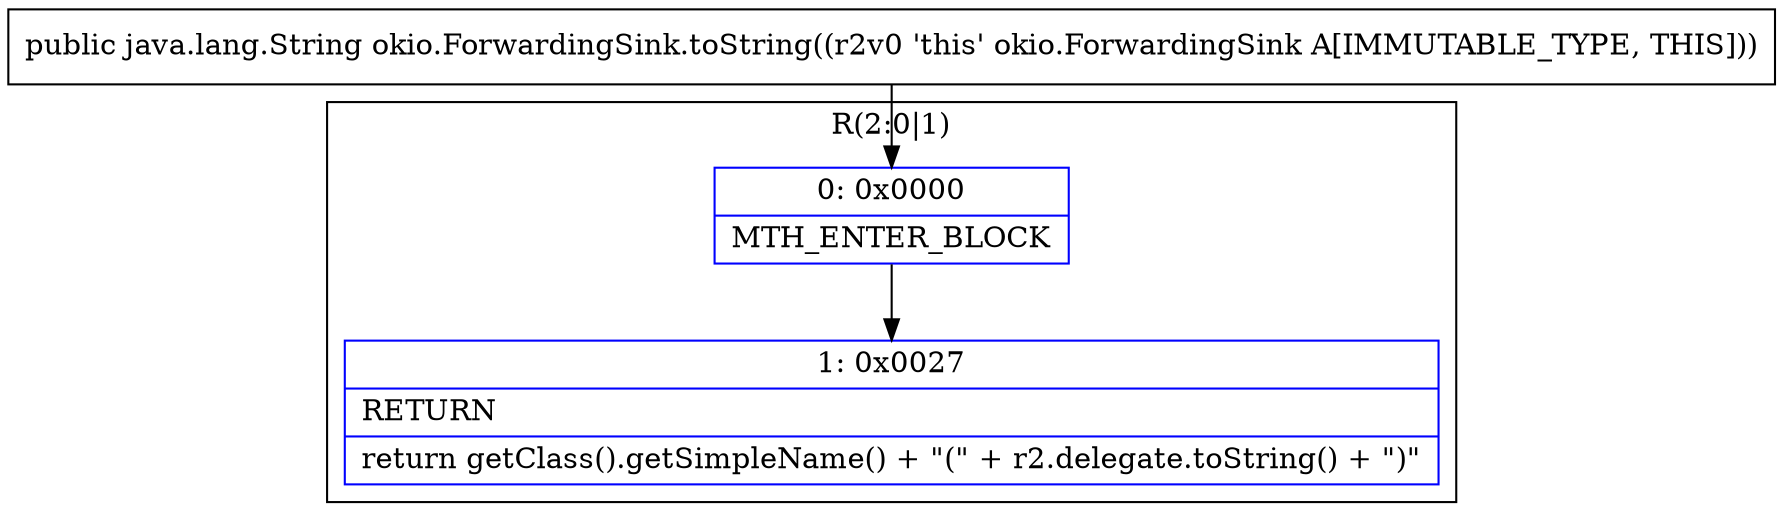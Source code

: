 digraph "CFG forokio.ForwardingSink.toString()Ljava\/lang\/String;" {
subgraph cluster_Region_1745050682 {
label = "R(2:0|1)";
node [shape=record,color=blue];
Node_0 [shape=record,label="{0\:\ 0x0000|MTH_ENTER_BLOCK\l}"];
Node_1 [shape=record,label="{1\:\ 0x0027|RETURN\l|return getClass().getSimpleName() + \"(\" + r2.delegate.toString() + \")\"\l}"];
}
MethodNode[shape=record,label="{public java.lang.String okio.ForwardingSink.toString((r2v0 'this' okio.ForwardingSink A[IMMUTABLE_TYPE, THIS])) }"];
MethodNode -> Node_0;
Node_0 -> Node_1;
}

